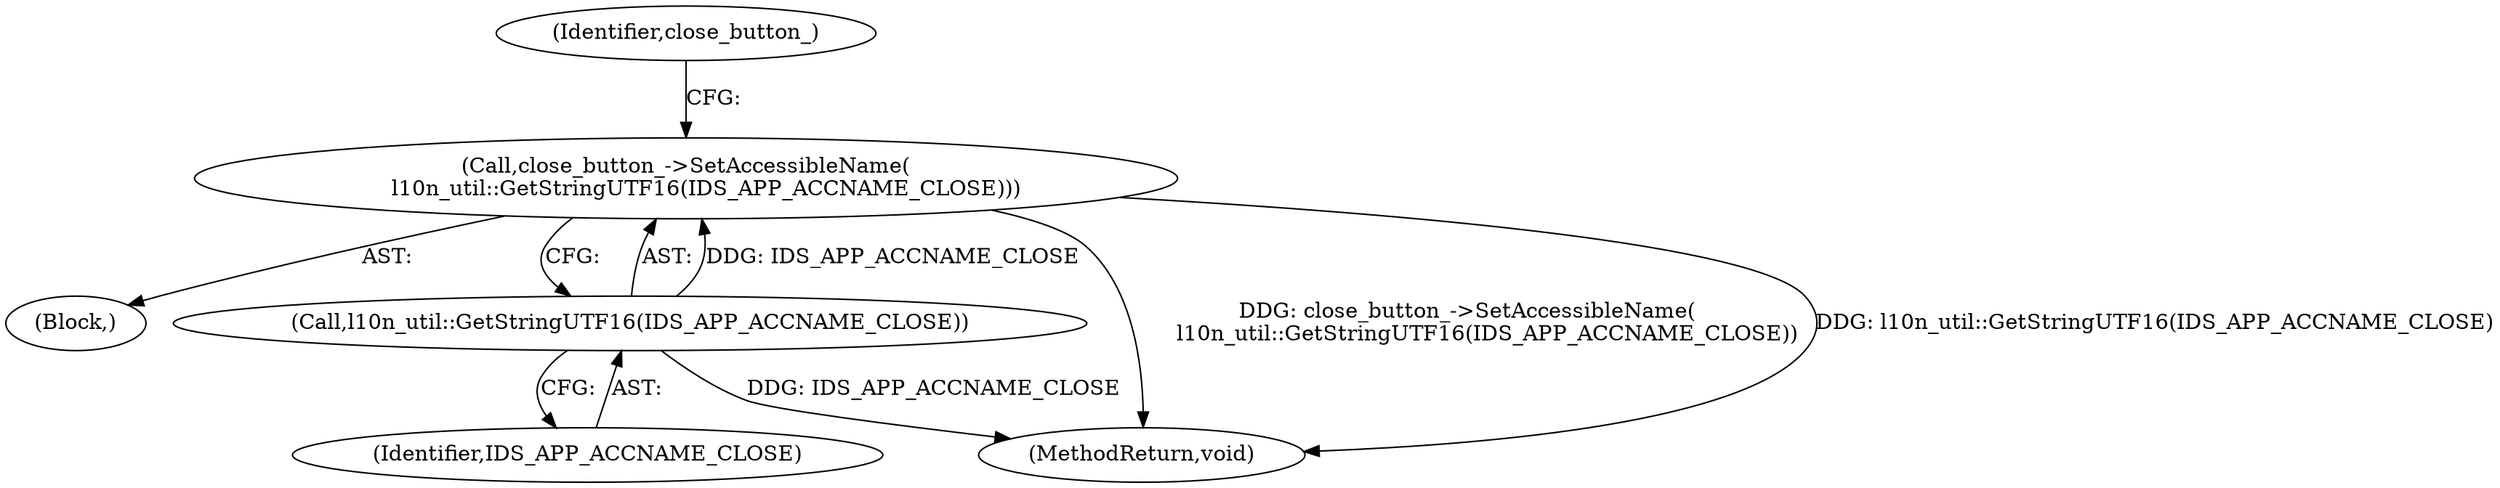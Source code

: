 digraph "1_Chrome_7f8cdab6fda192d15e45a3e9682b1eec427870c5_5@API" {
"1000123" [label="(Call,close_button_->SetAccessibleName(\n      l10n_util::GetStringUTF16(IDS_APP_ACCNAME_CLOSE)))"];
"1000124" [label="(Call,l10n_util::GetStringUTF16(IDS_APP_ACCNAME_CLOSE))"];
"1000127" [label="(Identifier,close_button_)"];
"1000124" [label="(Call,l10n_util::GetStringUTF16(IDS_APP_ACCNAME_CLOSE))"];
"1000102" [label="(Block,)"];
"1000157" [label="(MethodReturn,void)"];
"1000125" [label="(Identifier,IDS_APP_ACCNAME_CLOSE)"];
"1000123" [label="(Call,close_button_->SetAccessibleName(\n      l10n_util::GetStringUTF16(IDS_APP_ACCNAME_CLOSE)))"];
"1000123" -> "1000102"  [label="AST: "];
"1000123" -> "1000124"  [label="CFG: "];
"1000124" -> "1000123"  [label="AST: "];
"1000127" -> "1000123"  [label="CFG: "];
"1000123" -> "1000157"  [label="DDG: close_button_->SetAccessibleName(\n      l10n_util::GetStringUTF16(IDS_APP_ACCNAME_CLOSE))"];
"1000123" -> "1000157"  [label="DDG: l10n_util::GetStringUTF16(IDS_APP_ACCNAME_CLOSE)"];
"1000124" -> "1000123"  [label="DDG: IDS_APP_ACCNAME_CLOSE"];
"1000124" -> "1000125"  [label="CFG: "];
"1000125" -> "1000124"  [label="AST: "];
"1000124" -> "1000157"  [label="DDG: IDS_APP_ACCNAME_CLOSE"];
}
